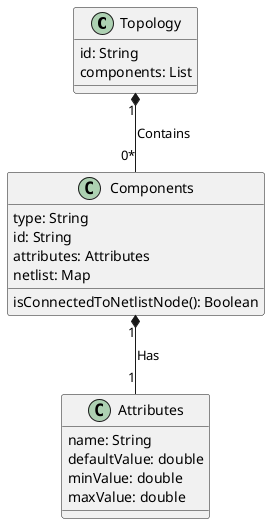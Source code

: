 @startuml
class Topology {
    id: String
    components: List
}
class Components {
    type: String
    id: String
    attributes: Attributes
    netlist: Map
    isConnectedToNetlistNode(): Boolean
}

class Attributes {
    name: String
    defaultValue: double
    minValue: double
    maxValue: double
}
Topology "1" *-- "0*" Components : Contains
Components "1" *-- "1" Attributes : Has
@enduml